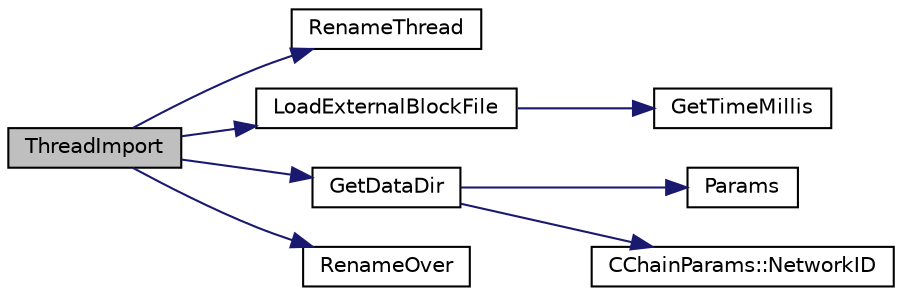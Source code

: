 digraph "ThreadImport"
{
  edge [fontname="Helvetica",fontsize="10",labelfontname="Helvetica",labelfontsize="10"];
  node [fontname="Helvetica",fontsize="10",shape=record];
  rankdir="LR";
  Node418 [label="ThreadImport",height=0.2,width=0.4,color="black", fillcolor="grey75", style="filled", fontcolor="black"];
  Node418 -> Node419 [color="midnightblue",fontsize="10",style="solid",fontname="Helvetica"];
  Node419 [label="RenameThread",height=0.2,width=0.4,color="black", fillcolor="white", style="filled",URL="$util_8cpp.html#a85fc1244e0bd3c91ee7a1c05ed10ebbb"];
  Node418 -> Node420 [color="midnightblue",fontsize="10",style="solid",fontname="Helvetica"];
  Node420 [label="LoadExternalBlockFile",height=0.2,width=0.4,color="black", fillcolor="white", style="filled",URL="$main_8cpp.html#afbdbbb5a1b376748e5460cbcf644a9af"];
  Node420 -> Node421 [color="midnightblue",fontsize="10",style="solid",fontname="Helvetica"];
  Node421 [label="GetTimeMillis",height=0.2,width=0.4,color="black", fillcolor="white", style="filled",URL="$util_8h.html#a139d0fe6387b9e230a9b8bb12d9b43b9"];
  Node418 -> Node422 [color="midnightblue",fontsize="10",style="solid",fontname="Helvetica"];
  Node422 [label="GetDataDir",height=0.2,width=0.4,color="black", fillcolor="white", style="filled",URL="$util_8cpp.html#ab83866a054745d4b30a3948a1b44beba"];
  Node422 -> Node423 [color="midnightblue",fontsize="10",style="solid",fontname="Helvetica"];
  Node423 [label="Params",height=0.2,width=0.4,color="black", fillcolor="white", style="filled",URL="$chainparams_8cpp.html#ace5c5b706d71a324a417dd2db394fd4a",tooltip="Return the currently selected parameters. "];
  Node422 -> Node424 [color="midnightblue",fontsize="10",style="solid",fontname="Helvetica"];
  Node424 [label="CChainParams::NetworkID",height=0.2,width=0.4,color="black", fillcolor="white", style="filled",URL="$class_c_chain_params.html#a90dc493ec0c0325c98c3ac06eb99862b"];
  Node418 -> Node425 [color="midnightblue",fontsize="10",style="solid",fontname="Helvetica"];
  Node425 [label="RenameOver",height=0.2,width=0.4,color="black", fillcolor="white", style="filled",URL="$util_8cpp.html#ad8f8509a84cc6f53344a5ac76369c327"];
}
